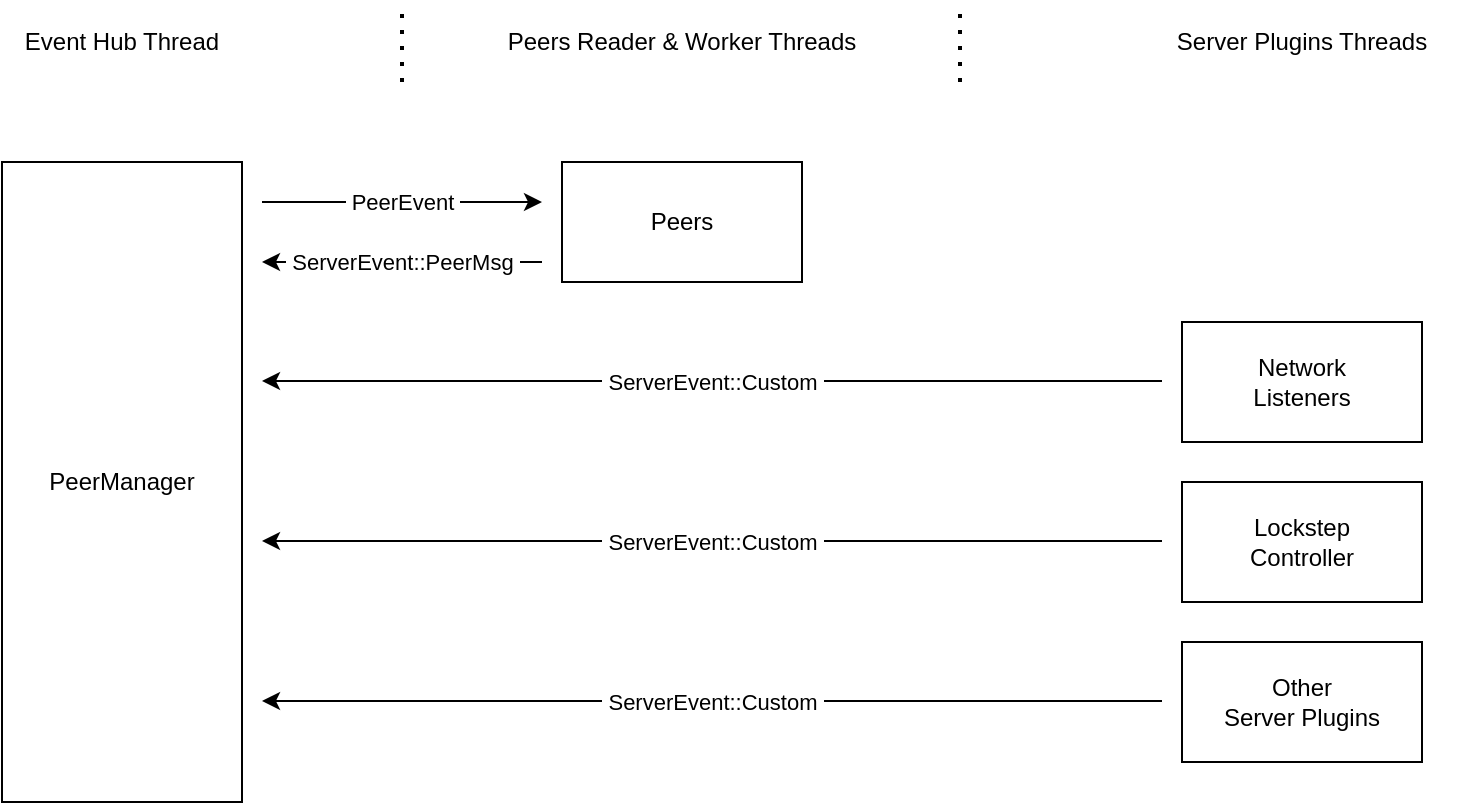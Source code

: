 <mxfile>
    <diagram id="rVCSwkq_q8jy962u-tXc" name="第 1 页">
        <mxGraphModel dx="833" dy="910" grid="0" gridSize="10" guides="1" tooltips="1" connect="1" arrows="1" fold="1" page="0" pageScale="1" pageWidth="850" pageHeight="1100" math="0" shadow="0">
            <root>
                <mxCell id="0"/>
                <mxCell id="1" parent="0"/>
                <mxCell id="2" value="PeerManager" style="rounded=0;whiteSpace=wrap;html=1;" vertex="1" parent="1">
                    <mxGeometry x="80" y="80" width="120" height="320" as="geometry"/>
                </mxCell>
                <mxCell id="3" value="Peers" style="rounded=0;whiteSpace=wrap;html=1;" vertex="1" parent="1">
                    <mxGeometry x="360" y="80" width="120" height="60" as="geometry"/>
                </mxCell>
                <mxCell id="8" value="Other&lt;br&gt;Server Plugins" style="rounded=0;whiteSpace=wrap;html=1;" vertex="1" parent="1">
                    <mxGeometry x="670" y="320" width="120" height="60" as="geometry"/>
                </mxCell>
                <mxCell id="9" value="Lockstep&lt;br&gt;Controller" style="rounded=0;whiteSpace=wrap;html=1;" vertex="1" parent="1">
                    <mxGeometry x="670" y="240" width="120" height="60" as="geometry"/>
                </mxCell>
                <mxCell id="10" value="Network&lt;br&gt;Listeners" style="rounded=0;whiteSpace=wrap;html=1;" vertex="1" parent="1">
                    <mxGeometry x="670" y="160" width="120" height="60" as="geometry"/>
                </mxCell>
                <mxCell id="11" value="Event Hub Thread" style="text;html=1;strokeColor=none;fillColor=none;align=center;verticalAlign=middle;whiteSpace=wrap;rounded=0;" vertex="1" parent="1">
                    <mxGeometry x="90" y="10" width="100" height="20" as="geometry"/>
                </mxCell>
                <mxCell id="12" value="Peers Reader &amp;amp; Worker Threads" style="text;html=1;strokeColor=none;fillColor=none;align=center;verticalAlign=middle;whiteSpace=wrap;rounded=0;" vertex="1" parent="1">
                    <mxGeometry x="325" y="10" width="190" height="20" as="geometry"/>
                </mxCell>
                <mxCell id="13" value="Server Plugins Threads" style="text;html=1;strokeColor=none;fillColor=none;align=center;verticalAlign=middle;whiteSpace=wrap;rounded=0;" vertex="1" parent="1">
                    <mxGeometry x="650" y="10" width="160" height="20" as="geometry"/>
                </mxCell>
                <mxCell id="14" value="" style="endArrow=none;dashed=1;html=1;dashPattern=1 3;strokeWidth=2;" edge="1" parent="1">
                    <mxGeometry width="50" height="50" relative="1" as="geometry">
                        <mxPoint x="280" y="40" as="sourcePoint"/>
                        <mxPoint x="280" as="targetPoint"/>
                    </mxGeometry>
                </mxCell>
                <mxCell id="16" value="" style="endArrow=none;dashed=1;html=1;dashPattern=1 3;strokeWidth=2;" edge="1" parent="1">
                    <mxGeometry width="50" height="50" relative="1" as="geometry">
                        <mxPoint x="559" y="40" as="sourcePoint"/>
                        <mxPoint x="559" as="targetPoint"/>
                    </mxGeometry>
                </mxCell>
                <mxCell id="18" value="&amp;nbsp;PeerEvent&amp;nbsp;" style="endArrow=classic;html=1;" edge="1" parent="1">
                    <mxGeometry width="50" height="50" relative="1" as="geometry">
                        <mxPoint x="210" y="100" as="sourcePoint"/>
                        <mxPoint x="350" y="100" as="targetPoint"/>
                    </mxGeometry>
                </mxCell>
                <mxCell id="19" value="&amp;nbsp;ServerEvent::PeerMsg&amp;nbsp;" style="endArrow=classic;html=1;" edge="1" parent="1">
                    <mxGeometry width="50" height="50" relative="1" as="geometry">
                        <mxPoint x="350" y="130" as="sourcePoint"/>
                        <mxPoint x="210" y="130" as="targetPoint"/>
                    </mxGeometry>
                </mxCell>
                <mxCell id="21" value="&amp;nbsp;ServerEvent::Custom&amp;nbsp;" style="endArrow=classic;html=1;" edge="1" parent="1">
                    <mxGeometry width="50" height="50" relative="1" as="geometry">
                        <mxPoint x="660" y="189.5" as="sourcePoint"/>
                        <mxPoint x="210" y="189.5" as="targetPoint"/>
                    </mxGeometry>
                </mxCell>
                <mxCell id="22" value="&amp;nbsp;ServerEvent::Custom&amp;nbsp;" style="endArrow=classic;html=1;" edge="1" parent="1">
                    <mxGeometry width="50" height="50" relative="1" as="geometry">
                        <mxPoint x="660" y="269.5" as="sourcePoint"/>
                        <mxPoint x="210" y="269.5" as="targetPoint"/>
                    </mxGeometry>
                </mxCell>
                <mxCell id="23" value="&amp;nbsp;ServerEvent::Custom&amp;nbsp;" style="endArrow=classic;html=1;" edge="1" parent="1">
                    <mxGeometry width="50" height="50" relative="1" as="geometry">
                        <mxPoint x="660" y="349.5" as="sourcePoint"/>
                        <mxPoint x="210" y="349.5" as="targetPoint"/>
                    </mxGeometry>
                </mxCell>
            </root>
        </mxGraphModel>
    </diagram>
</mxfile>